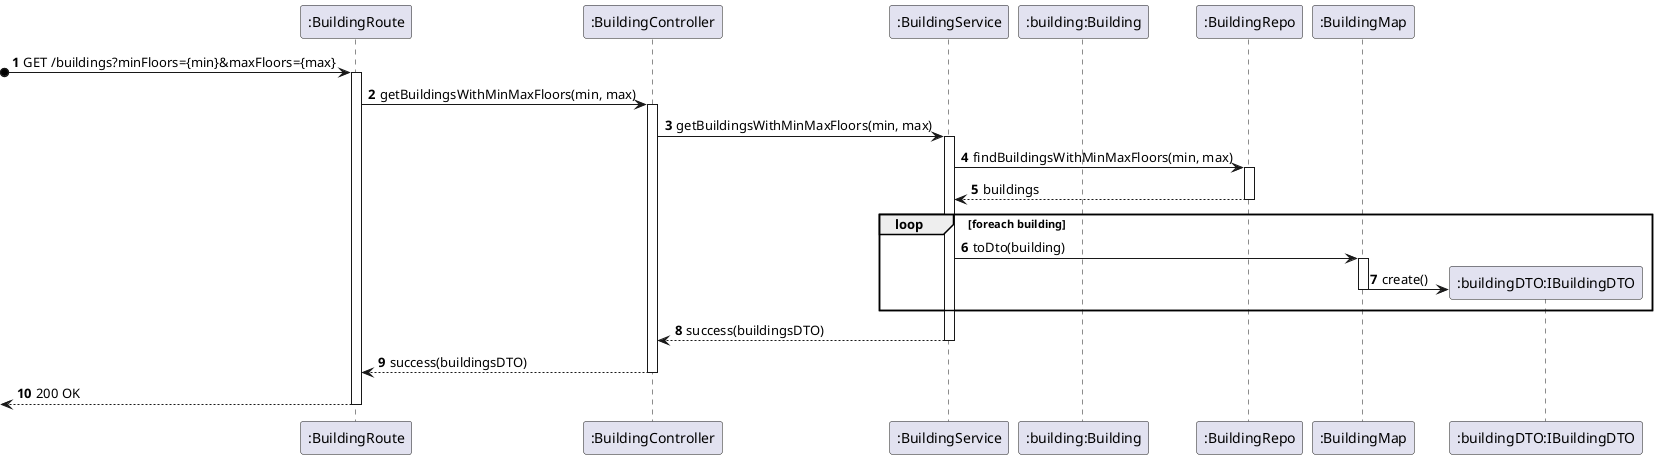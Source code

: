 @startuml process-view
autonumber
participant ROUTE as ":BuildingRoute"
participant CTRL as ":BuildingController"
participant SRV as ":BuildingService"
participant BUILD as ":building:Building"
participant REPO as ":BuildingRepo"
participant MAP as ":BuildingMap"
participant DTO as ":buildingDTO:IBuildingDTO"

?o-> ROUTE : GET /buildings?minFloors={min}&maxFloors={max}
activate ROUTE

ROUTE -> CTRL : getBuildingsWithMinMaxFloors(min, max)
activate CTRL
CTRL -> SRV : getBuildingsWithMinMaxFloors(min, max)
activate SRV
SRV -> REPO : findBuildingsWithMinMaxFloors(min, max)
activate REPO
REPO --> SRV : buildings
deactivate REPO
loop foreach building
    SRV -> MAP : toDto(building)
    activate MAP
    MAP -> DTO** : create()
    deactivate MAP
end
SRV --> CTRL : success(buildingsDTO)
deactivate SRV
CTRL --> ROUTE : success(buildingsDTO)
deactivate CTRL
<-- ROUTE : 200 OK
deactivate ROUTE

@enduml
